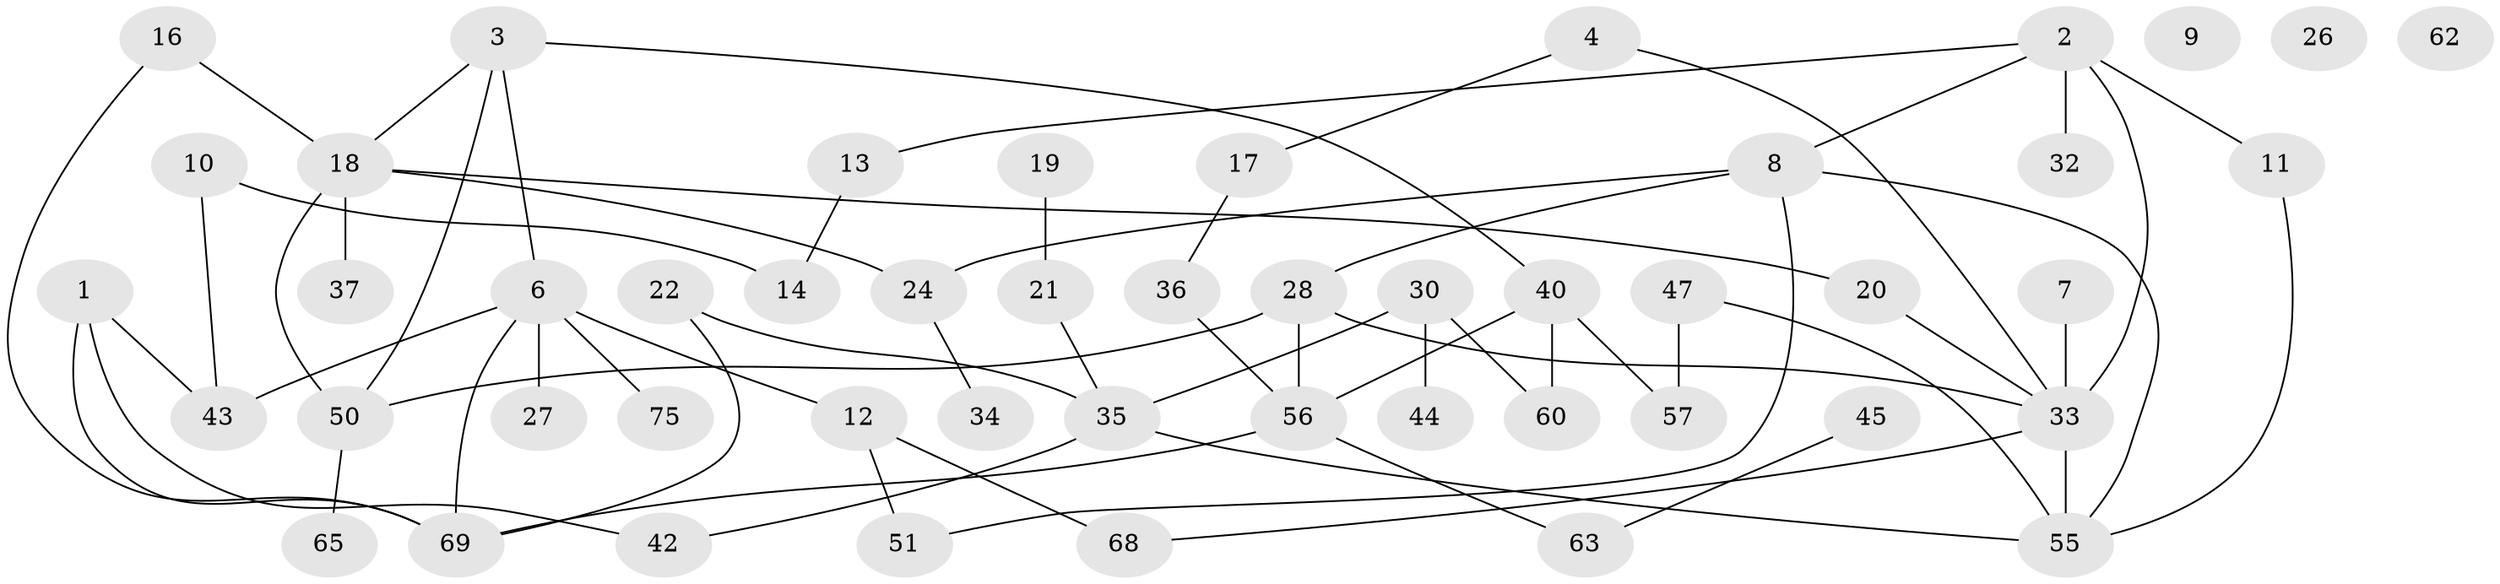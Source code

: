 // Generated by graph-tools (version 1.1) at 2025/23/03/03/25 07:23:26]
// undirected, 49 vertices, 63 edges
graph export_dot {
graph [start="1"]
  node [color=gray90,style=filled];
  1 [super="+5"];
  2 [super="+64"];
  3 [super="+49"];
  4;
  6 [super="+39"];
  7;
  8 [super="+25"];
  9;
  10 [super="+23"];
  11;
  12 [super="+31"];
  13 [super="+15"];
  14;
  16 [super="+58"];
  17;
  18 [super="+46"];
  19 [super="+61"];
  20 [super="+67"];
  21;
  22;
  24;
  26;
  27;
  28 [super="+29"];
  30 [super="+76"];
  32 [super="+38"];
  33 [super="+53"];
  34 [super="+41"];
  35 [super="+48"];
  36 [super="+66"];
  37;
  40 [super="+54"];
  42 [super="+72"];
  43 [super="+59"];
  44;
  45;
  47 [super="+73"];
  50 [super="+52"];
  51;
  55 [super="+77"];
  56 [super="+74"];
  57;
  60;
  62;
  63 [super="+71"];
  65;
  68;
  69 [super="+70"];
  75;
  1 -- 69;
  1 -- 43;
  1 -- 42;
  2 -- 11;
  2 -- 33;
  2 -- 8;
  2 -- 32;
  2 -- 13;
  3 -- 18;
  3 -- 40;
  3 -- 50;
  3 -- 6;
  4 -- 17;
  4 -- 33;
  6 -- 12;
  6 -- 27;
  6 -- 69;
  6 -- 75;
  6 -- 43;
  7 -- 33;
  8 -- 28;
  8 -- 51;
  8 -- 24;
  8 -- 55;
  10 -- 14;
  10 -- 43;
  11 -- 55;
  12 -- 68;
  12 -- 51;
  13 -- 14;
  16 -- 69;
  16 -- 18;
  17 -- 36;
  18 -- 37;
  18 -- 24;
  18 -- 50;
  18 -- 20;
  19 -- 21;
  20 -- 33;
  21 -- 35;
  22 -- 69;
  22 -- 35;
  24 -- 34;
  28 -- 33;
  28 -- 56;
  28 -- 50;
  30 -- 60;
  30 -- 44;
  30 -- 35;
  33 -- 68;
  33 -- 55;
  35 -- 55;
  35 -- 42;
  36 -- 56;
  40 -- 56;
  40 -- 57;
  40 -- 60;
  45 -- 63;
  47 -- 57;
  47 -- 55;
  50 -- 65;
  56 -- 69;
  56 -- 63;
}
